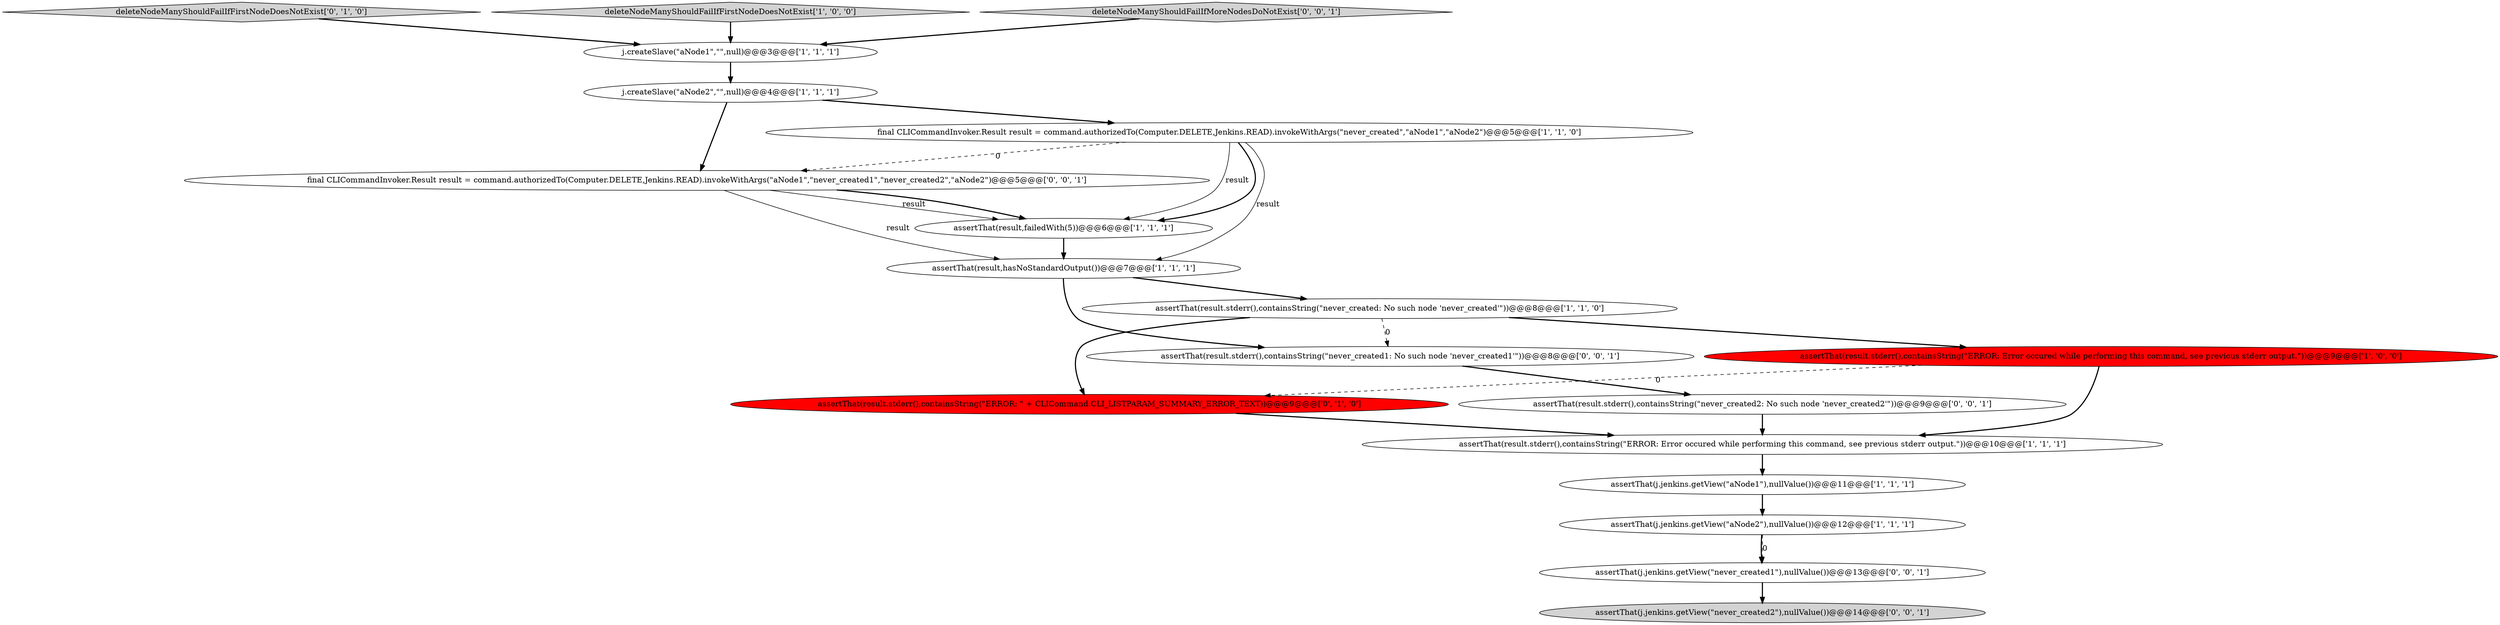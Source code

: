 digraph {
2 [style = filled, label = "j.createSlave(\"aNode1\",\"\",null)@@@3@@@['1', '1', '1']", fillcolor = white, shape = ellipse image = "AAA0AAABBB1BBB"];
4 [style = filled, label = "j.createSlave(\"aNode2\",\"\",null)@@@4@@@['1', '1', '1']", fillcolor = white, shape = ellipse image = "AAA0AAABBB1BBB"];
12 [style = filled, label = "deleteNodeManyShouldFailIfFirstNodeDoesNotExist['0', '1', '0']", fillcolor = lightgray, shape = diamond image = "AAA0AAABBB2BBB"];
13 [style = filled, label = "assertThat(result.stderr(),containsString(\"never_created2: No such node 'never_created2'\"))@@@9@@@['0', '0', '1']", fillcolor = white, shape = ellipse image = "AAA0AAABBB3BBB"];
5 [style = filled, label = "assertThat(result.stderr(),containsString(\"never_created: No such node 'never_created'\"))@@@8@@@['1', '1', '0']", fillcolor = white, shape = ellipse image = "AAA0AAABBB1BBB"];
8 [style = filled, label = "assertThat(j.jenkins.getView(\"aNode2\"),nullValue())@@@12@@@['1', '1', '1']", fillcolor = white, shape = ellipse image = "AAA0AAABBB1BBB"];
10 [style = filled, label = "deleteNodeManyShouldFailIfFirstNodeDoesNotExist['1', '0', '0']", fillcolor = lightgray, shape = diamond image = "AAA0AAABBB1BBB"];
15 [style = filled, label = "final CLICommandInvoker.Result result = command.authorizedTo(Computer.DELETE,Jenkins.READ).invokeWithArgs(\"aNode1\",\"never_created1\",\"never_created2\",\"aNode2\")@@@5@@@['0', '0', '1']", fillcolor = white, shape = ellipse image = "AAA0AAABBB3BBB"];
17 [style = filled, label = "deleteNodeManyShouldFailIfMoreNodesDoNotExist['0', '0', '1']", fillcolor = lightgray, shape = diamond image = "AAA0AAABBB3BBB"];
3 [style = filled, label = "assertThat(j.jenkins.getView(\"aNode1\"),nullValue())@@@11@@@['1', '1', '1']", fillcolor = white, shape = ellipse image = "AAA0AAABBB1BBB"];
7 [style = filled, label = "assertThat(result.stderr(),containsString(\"ERROR: Error occured while performing this command, see previous stderr output.\"))@@@9@@@['1', '0', '0']", fillcolor = red, shape = ellipse image = "AAA1AAABBB1BBB"];
18 [style = filled, label = "assertThat(j.jenkins.getView(\"never_created1\"),nullValue())@@@13@@@['0', '0', '1']", fillcolor = white, shape = ellipse image = "AAA0AAABBB3BBB"];
6 [style = filled, label = "final CLICommandInvoker.Result result = command.authorizedTo(Computer.DELETE,Jenkins.READ).invokeWithArgs(\"never_created\",\"aNode1\",\"aNode2\")@@@5@@@['1', '1', '0']", fillcolor = white, shape = ellipse image = "AAA0AAABBB1BBB"];
9 [style = filled, label = "assertThat(result,hasNoStandardOutput())@@@7@@@['1', '1', '1']", fillcolor = white, shape = ellipse image = "AAA0AAABBB1BBB"];
11 [style = filled, label = "assertThat(result.stderr(),containsString(\"ERROR: \" + CLICommand.CLI_LISTPARAM_SUMMARY_ERROR_TEXT))@@@9@@@['0', '1', '0']", fillcolor = red, shape = ellipse image = "AAA1AAABBB2BBB"];
16 [style = filled, label = "assertThat(result.stderr(),containsString(\"never_created1: No such node 'never_created1'\"))@@@8@@@['0', '0', '1']", fillcolor = white, shape = ellipse image = "AAA0AAABBB3BBB"];
0 [style = filled, label = "assertThat(result,failedWith(5))@@@6@@@['1', '1', '1']", fillcolor = white, shape = ellipse image = "AAA0AAABBB1BBB"];
1 [style = filled, label = "assertThat(result.stderr(),containsString(\"ERROR: Error occured while performing this command, see previous stderr output.\"))@@@10@@@['1', '1', '1']", fillcolor = white, shape = ellipse image = "AAA0AAABBB1BBB"];
14 [style = filled, label = "assertThat(j.jenkins.getView(\"never_created2\"),nullValue())@@@14@@@['0', '0', '1']", fillcolor = lightgray, shape = ellipse image = "AAA0AAABBB3BBB"];
0->9 [style = bold, label=""];
16->13 [style = bold, label=""];
7->1 [style = bold, label=""];
4->6 [style = bold, label=""];
11->1 [style = bold, label=""];
8->18 [style = bold, label=""];
4->15 [style = bold, label=""];
1->3 [style = bold, label=""];
6->0 [style = solid, label="result"];
7->11 [style = dashed, label="0"];
6->0 [style = bold, label=""];
15->0 [style = solid, label="result"];
2->4 [style = bold, label=""];
9->16 [style = bold, label=""];
13->1 [style = bold, label=""];
5->16 [style = dashed, label="0"];
15->9 [style = solid, label="result"];
12->2 [style = bold, label=""];
6->9 [style = solid, label="result"];
17->2 [style = bold, label=""];
6->15 [style = dashed, label="0"];
3->8 [style = bold, label=""];
15->0 [style = bold, label=""];
9->5 [style = bold, label=""];
5->7 [style = bold, label=""];
8->18 [style = dashed, label="0"];
10->2 [style = bold, label=""];
5->11 [style = bold, label=""];
18->14 [style = bold, label=""];
}
